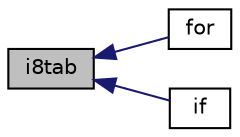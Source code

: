 digraph "i8tab"
{
  bgcolor="transparent";
  edge [fontname="Helvetica",fontsize="10",labelfontname="Helvetica",labelfontsize="10"];
  node [fontname="Helvetica",fontsize="10",shape=record];
  rankdir="LR";
  Node93 [label="i8tab",height=0.2,width=0.4,color="black", fillcolor="grey75", style="filled", fontcolor="black"];
  Node93 -> Node94 [dir="back",color="midnightblue",fontsize="10",style="solid",fontname="Helvetica"];
  Node94 [label="for",height=0.2,width=0.4,color="black",URL="$a18335.html#ad479eb5a9201d048935c6e155ab02e8a"];
  Node93 -> Node95 [dir="back",color="midnightblue",fontsize="10",style="solid",fontname="Helvetica"];
  Node95 [label="if",height=0.2,width=0.4,color="black",URL="$a18335.html#a0aa248abe1ff203b5587a751b19fa557"];
}
